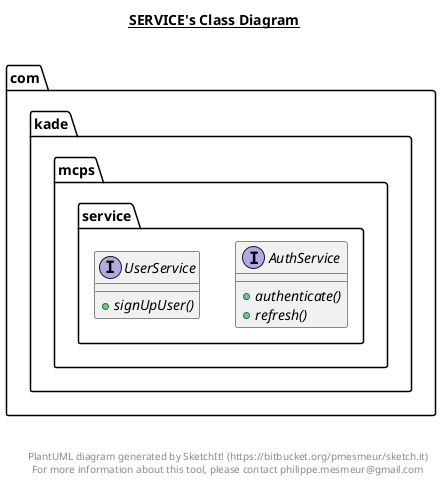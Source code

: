 @startuml

title __SERVICE's Class Diagram__\n

  namespace com.kade.mcps {
    namespace service {
      interface com.kade.mcps.service.AuthService {
          {abstract} + authenticate()
          {abstract} + refresh()
      }
    }
  }
  

  namespace com.kade.mcps {
    namespace service {
      interface com.kade.mcps.service.UserService {
          {abstract} + signUpUser()
      }
    }
  }
  



right footer


PlantUML diagram generated by SketchIt! (https://bitbucket.org/pmesmeur/sketch.it)
For more information about this tool, please contact philippe.mesmeur@gmail.com
endfooter

@enduml
